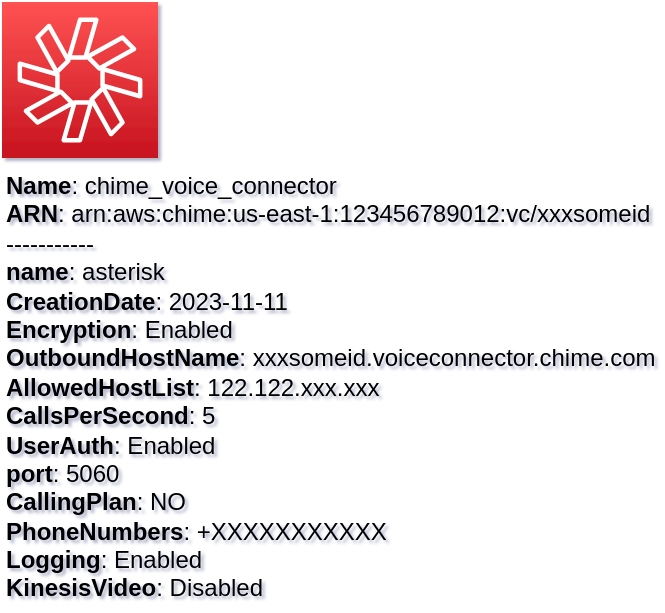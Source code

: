 <mxfile type="MultiCloud">
	<diagram id="diagram_1" name="AWS components">
		<mxGraphModel dx="1015" dy="661" grid="1" gridSize="10" guides="1" tooltips="1" connect="1" arrows="1" fold="1" page="1" pageScale="1" pageWidth="850" pageHeight="1100" math="0" shadow="1">
			<root>
				<mxCell id="0"/>
				<mxCell id="1" parent="0"/>
				<mxCell id="vertex:chime_voice_connector:arn:aws:chime:us-east-1:123456789012:vc/xxxsomeid" value="&lt;b&gt;Name&lt;/b&gt;: chime_voice_connector&lt;BR&gt;&lt;b&gt;ARN&lt;/b&gt;: arn:aws:chime:us-east-1:123456789012:vc/xxxsomeid&lt;BR&gt;-----------&lt;BR&gt;&lt;b&gt;name&lt;/b&gt;: asterisk&lt;BR&gt;&lt;b&gt;CreationDate&lt;/b&gt;: 2023-11-11&lt;BR&gt;&lt;b&gt;Encryption&lt;/b&gt;: Enabled&lt;BR&gt;&lt;b&gt;OutboundHostName&lt;/b&gt;: xxxsomeid.voiceconnector.chime.com&lt;BR&gt;&lt;b&gt;AllowedHostList&lt;/b&gt;: 122.122.xxx.xxx&lt;BR&gt;&lt;b&gt;CallsPerSecond&lt;/b&gt;: 5&lt;BR&gt;&lt;b&gt;UserAuth&lt;/b&gt;: Enabled&lt;BR&gt;&lt;b&gt;port&lt;/b&gt;: 5060&lt;BR&gt;&lt;b&gt;CallingPlan&lt;/b&gt;: NO&lt;BR&gt;&lt;b&gt;PhoneNumbers&lt;/b&gt;: +XXXXXXXXXXX&lt;BR&gt;&lt;b&gt;Logging&lt;/b&gt;: Enabled&lt;BR&gt;&lt;b&gt;KinesisVideo&lt;/b&gt;: Disabled" style="sketch=0;outlineConnect=0;gradientColor=#FF5252;gradientDirection=north;fillColor=#C7131F;strokeColor=#ffffff;dashed=0;verticalLabelPosition=bottom;verticalAlign=top;align=left;html=1;fontSize=12;fontStyle=0;aspect=fixed;shape=mxgraph.aws4.resourceIcon;resIcon=mxgraph.aws4.chime;" parent="1" vertex="1">
					<mxGeometry width="78" height="78" as="geometry"/>
				</mxCell>
			</root>
		</mxGraphModel>
	</diagram>
</mxfile>